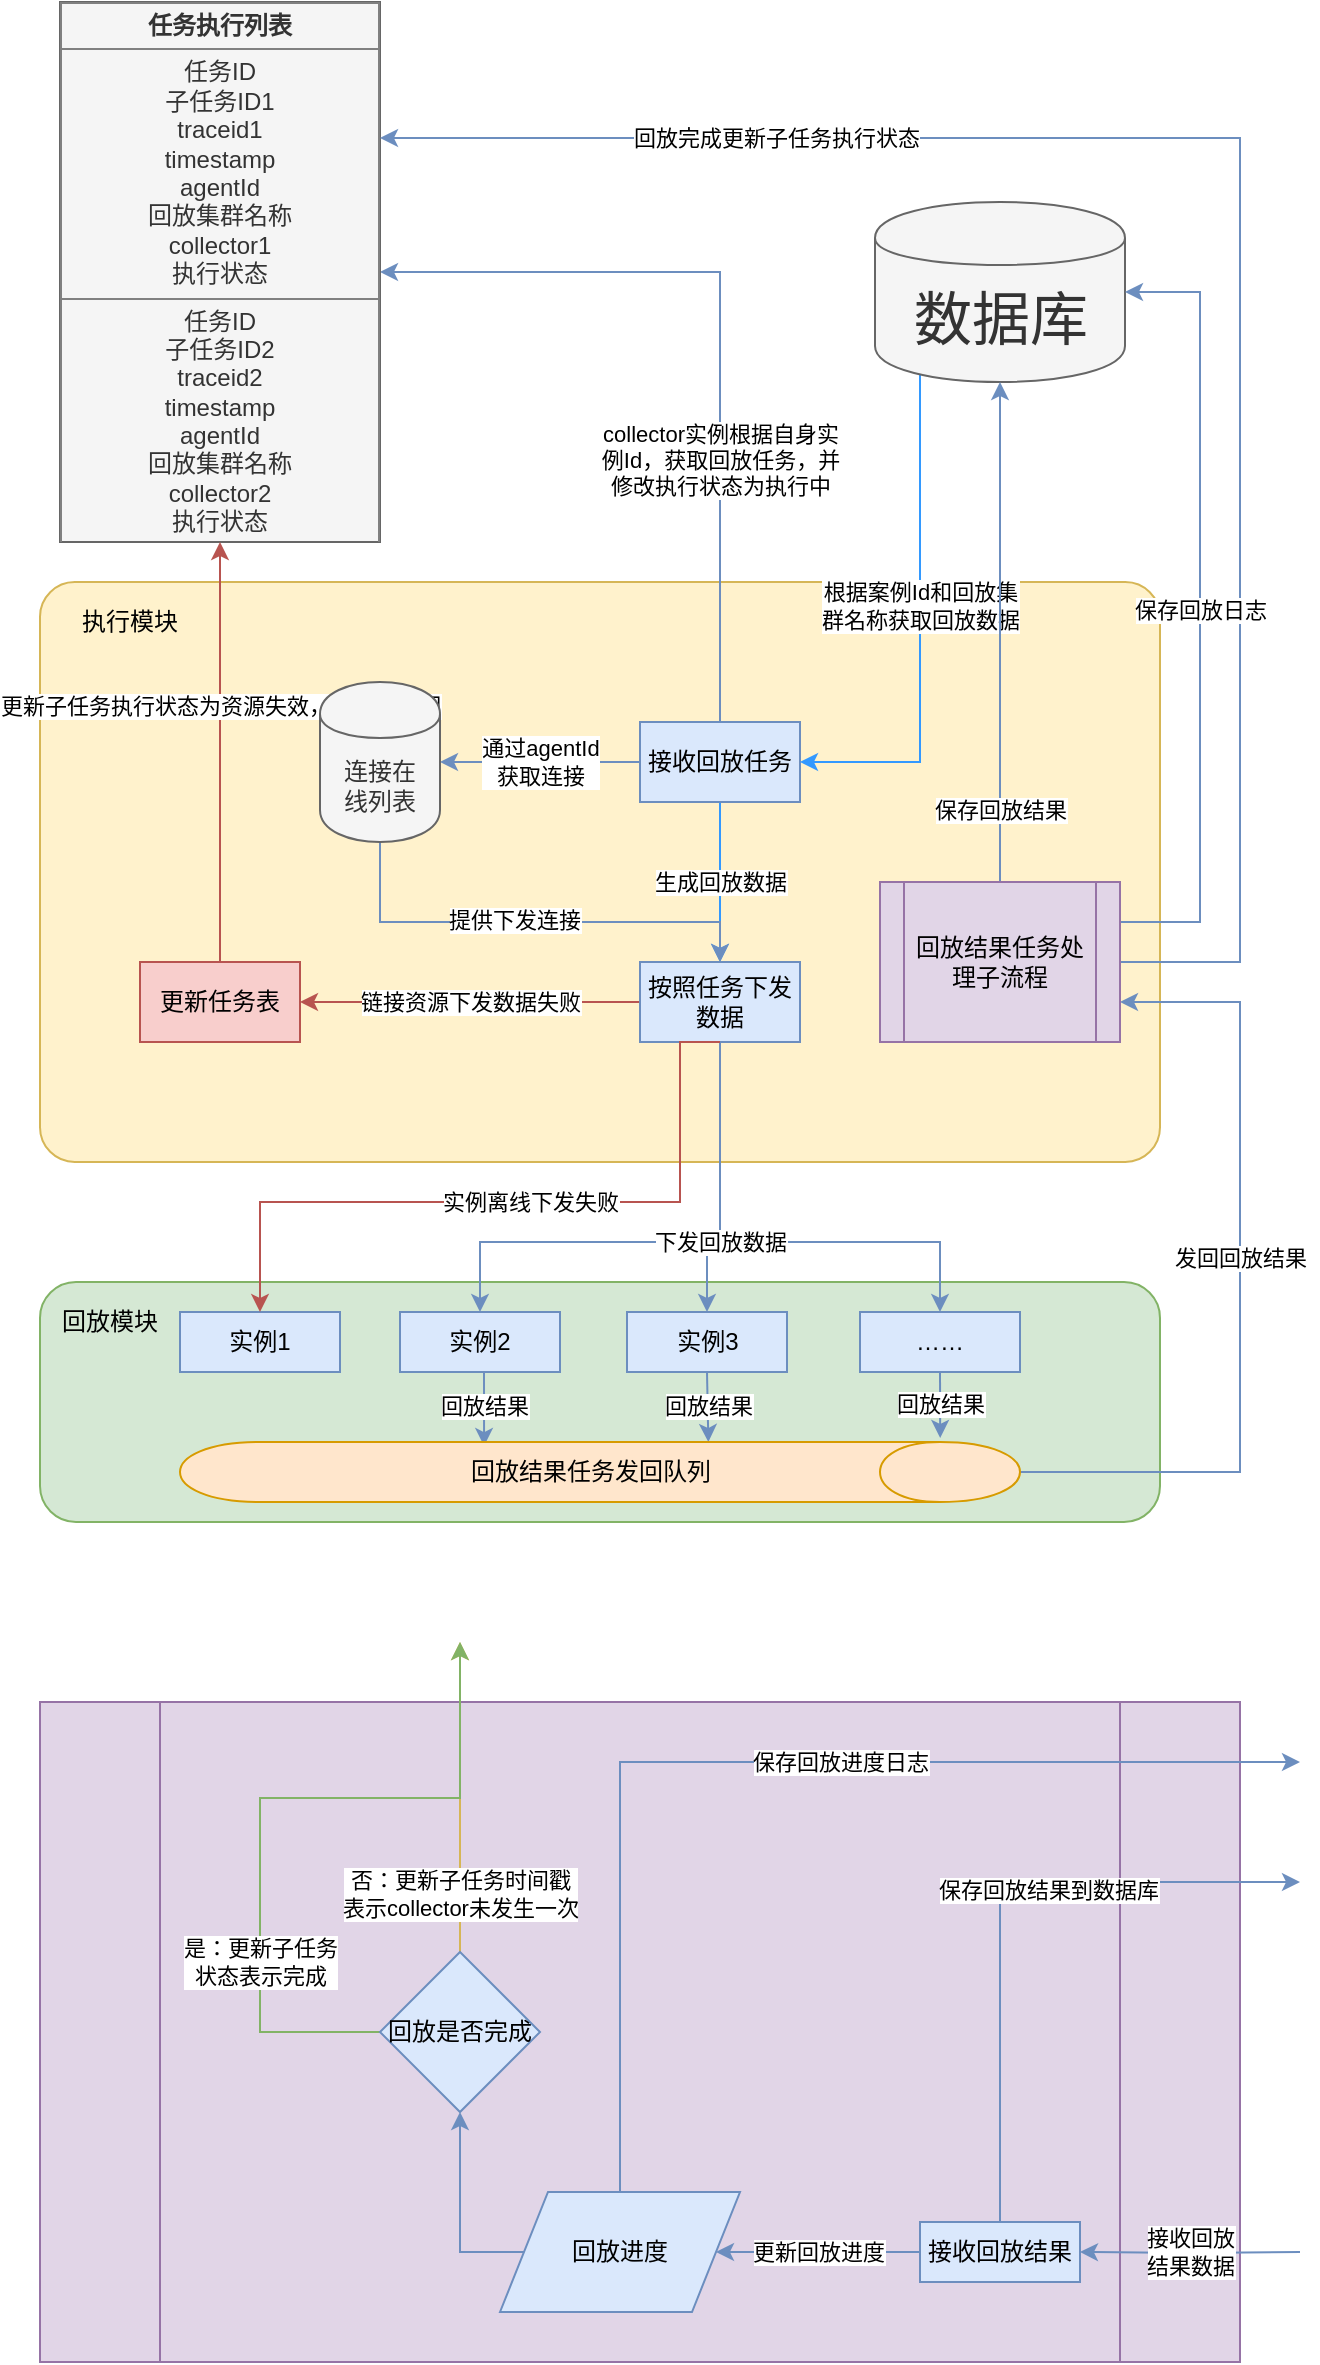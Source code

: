 <mxfile version="13.1.1" type="github">
  <diagram id="8C6d7smwfxW90fpyZ9yR" name="第 1 页">
    <mxGraphModel dx="1422" dy="848" grid="1" gridSize="10" guides="1" tooltips="1" connect="1" arrows="1" fold="1" page="1" pageScale="1" pageWidth="827" pageHeight="1169" math="0" shadow="0">
      <root>
        <mxCell id="0" />
        <mxCell id="1" parent="0" />
        <mxCell id="cC0HDWYqVScPVjVDO2Yd-53" value="" style="shape=process;whiteSpace=wrap;html=1;backgroundOutline=1;fillColor=#e1d5e7;strokeColor=#9673a6;" vertex="1" parent="1">
          <mxGeometry x="90" y="860" width="600" height="330" as="geometry" />
        </mxCell>
        <mxCell id="cC0HDWYqVScPVjVDO2Yd-54" value="接收回放&lt;br&gt;结果数据" style="edgeStyle=orthogonalEdgeStyle;rounded=0;orthogonalLoop=1;jettySize=auto;html=1;entryX=1;entryY=0.5;entryDx=0;entryDy=0;fillColor=#dae8fc;strokeColor=#6c8ebf;" edge="1" parent="1" target="cC0HDWYqVScPVjVDO2Yd-97">
          <mxGeometry relative="1" as="geometry">
            <mxPoint x="720" y="1135" as="sourcePoint" />
          </mxGeometry>
        </mxCell>
        <mxCell id="cC0HDWYqVScPVjVDO2Yd-55" value="" style="rounded=1;whiteSpace=wrap;html=1;fillColor=#fff2cc;strokeColor=#d6b656;arcSize=6;" vertex="1" parent="1">
          <mxGeometry x="90" y="300" width="560" height="290" as="geometry" />
        </mxCell>
        <mxCell id="cC0HDWYqVScPVjVDO2Yd-56" value="" style="rounded=1;whiteSpace=wrap;html=1;fillColor=#d5e8d4;strokeColor=#82b366;" vertex="1" parent="1">
          <mxGeometry x="90" y="650" width="560" height="120" as="geometry" />
        </mxCell>
        <mxCell id="cC0HDWYqVScPVjVDO2Yd-57" value="生成回放数据" style="edgeStyle=orthogonalEdgeStyle;rounded=0;orthogonalLoop=1;jettySize=auto;html=1;exitX=0.5;exitY=1;exitDx=0;exitDy=0;entryX=0.5;entryY=0;entryDx=0;entryDy=0;strokeColor=#3399FF;fontSize=11;fontColor=#000000;" edge="1" parent="1" source="cC0HDWYqVScPVjVDO2Yd-60" target="cC0HDWYqVScPVjVDO2Yd-62">
          <mxGeometry relative="1" as="geometry">
            <Array as="points">
              <mxPoint x="430" y="450" />
              <mxPoint x="430" y="450" />
            </Array>
          </mxGeometry>
        </mxCell>
        <mxCell id="cC0HDWYqVScPVjVDO2Yd-58" value="collector实例根据自身实&lt;br&gt;例Id，获取回放任务，并&lt;br&gt;修改执行状态为执行中" style="edgeStyle=orthogonalEdgeStyle;rounded=0;orthogonalLoop=1;jettySize=auto;html=1;exitX=0.5;exitY=0;exitDx=0;exitDy=0;entryX=1;entryY=0.5;entryDx=0;entryDy=0;fillColor=#dae8fc;strokeColor=#6c8ebf;" edge="1" parent="1" source="cC0HDWYqVScPVjVDO2Yd-60" target="cC0HDWYqVScPVjVDO2Yd-65">
          <mxGeometry x="-0.333" relative="1" as="geometry">
            <mxPoint as="offset" />
          </mxGeometry>
        </mxCell>
        <mxCell id="cC0HDWYqVScPVjVDO2Yd-59" value="通过agentId&lt;br&gt;获取连接" style="edgeStyle=orthogonalEdgeStyle;rounded=0;orthogonalLoop=1;jettySize=auto;html=1;exitX=0;exitY=0.5;exitDx=0;exitDy=0;entryX=1;entryY=0.5;entryDx=0;entryDy=0;fillColor=#dae8fc;strokeColor=#6c8ebf;" edge="1" parent="1" source="cC0HDWYqVScPVjVDO2Yd-60" target="cC0HDWYqVScPVjVDO2Yd-93">
          <mxGeometry relative="1" as="geometry" />
        </mxCell>
        <mxCell id="cC0HDWYqVScPVjVDO2Yd-60" value="接收回放任务" style="rounded=0;whiteSpace=wrap;html=1;fillColor=#dae8fc;strokeColor=#6c8ebf;" vertex="1" parent="1">
          <mxGeometry x="390" y="370" width="80" height="40" as="geometry" />
        </mxCell>
        <mxCell id="cC0HDWYqVScPVjVDO2Yd-61" value="链接资源下发数据失败" style="edgeStyle=orthogonalEdgeStyle;rounded=0;orthogonalLoop=1;jettySize=auto;html=1;exitX=0;exitY=0.5;exitDx=0;exitDy=0;entryX=1;entryY=0.5;entryDx=0;entryDy=0;fillColor=#f8cecc;strokeColor=#b85450;" edge="1" parent="1" source="cC0HDWYqVScPVjVDO2Yd-62" target="cC0HDWYqVScPVjVDO2Yd-90">
          <mxGeometry relative="1" as="geometry" />
        </mxCell>
        <mxCell id="cC0HDWYqVScPVjVDO2Yd-62" value="按照任务下发数据" style="rounded=0;whiteSpace=wrap;html=1;fillColor=#dae8fc;strokeColor=#6c8ebf;" vertex="1" parent="1">
          <mxGeometry x="390" y="490" width="80" height="40" as="geometry" />
        </mxCell>
        <mxCell id="cC0HDWYqVScPVjVDO2Yd-63" value="根据案例Id和回放集&lt;br&gt;群名称获取回放数据" style="edgeStyle=orthogonalEdgeStyle;rounded=0;orthogonalLoop=1;jettySize=auto;html=1;exitX=0;exitY=0.5;exitDx=0;exitDy=0;entryX=1;entryY=0.5;entryDx=0;entryDy=0;strokeColor=#3399FF;fontSize=11;fontColor=#000000;" edge="1" parent="1" source="cC0HDWYqVScPVjVDO2Yd-64" target="cC0HDWYqVScPVjVDO2Yd-60">
          <mxGeometry x="0.129" relative="1" as="geometry">
            <Array as="points">
              <mxPoint x="530" y="390" />
            </Array>
            <mxPoint as="offset" />
          </mxGeometry>
        </mxCell>
        <mxCell id="cC0HDWYqVScPVjVDO2Yd-64" value="数据库" style="shape=cylinder;whiteSpace=wrap;html=1;boundedLbl=1;backgroundOutline=1;fontSize=29;fontColor=#333333;fillColor=#f5f5f5;strokeColor=#666666;" vertex="1" parent="1">
          <mxGeometry x="507.5" y="110" width="125" height="90" as="geometry" />
        </mxCell>
        <mxCell id="cC0HDWYqVScPVjVDO2Yd-65" value="&lt;table border=&quot;1&quot; width=&quot;100%&quot; cellpadding=&quot;4&quot; style=&quot;width: 100% ; height: 100% ; border-collapse: collapse&quot;&gt;&lt;tbody&gt;&lt;tr&gt;&lt;th align=&quot;center&quot;&gt;任务执行列表&lt;/th&gt;&lt;/tr&gt;&lt;tr&gt;&lt;td align=&quot;center&quot;&gt;任务ID&lt;br&gt;子任务ID1&lt;br&gt;traceid1&lt;br&gt;timestamp&lt;br&gt;agentId&lt;br&gt;回放集群名称&lt;br&gt;collector1&lt;br&gt;执行状态&lt;/td&gt;&lt;/tr&gt;&lt;tr&gt;&lt;td align=&quot;center&quot;&gt;任务ID&lt;br&gt;子任务ID2&lt;br&gt;traceid2&lt;br&gt;timestamp&lt;br&gt;agentId&lt;br&gt;回放集群名称&lt;br&gt;collector2&lt;br&gt;执行状态&lt;br&gt;&lt;/td&gt;&lt;/tr&gt;&lt;/tbody&gt;&lt;/table&gt;" style="text;html=1;strokeColor=#666666;fillColor=#f5f5f5;overflow=fill;fontColor=#333333;" vertex="1" parent="1">
          <mxGeometry x="100" y="10" width="160" height="270" as="geometry" />
        </mxCell>
        <mxCell id="cC0HDWYqVScPVjVDO2Yd-66" value="执行模块" style="text;html=1;strokeColor=none;fillColor=none;align=center;verticalAlign=middle;whiteSpace=wrap;rounded=0;" vertex="1" parent="1">
          <mxGeometry x="100" y="310" width="70" height="20" as="geometry" />
        </mxCell>
        <mxCell id="cC0HDWYqVScPVjVDO2Yd-67" value="回放模块" style="text;html=1;strokeColor=none;fillColor=none;align=center;verticalAlign=middle;whiteSpace=wrap;rounded=0;" vertex="1" parent="1">
          <mxGeometry x="100" y="660" width="50" height="20" as="geometry" />
        </mxCell>
        <mxCell id="cC0HDWYqVScPVjVDO2Yd-68" value="实例1" style="rounded=0;whiteSpace=wrap;html=1;fillColor=#dae8fc;strokeColor=#6c8ebf;" vertex="1" parent="1">
          <mxGeometry x="160" y="665" width="80" height="30" as="geometry" />
        </mxCell>
        <mxCell id="cC0HDWYqVScPVjVDO2Yd-69" value="回放结果" style="edgeStyle=orthogonalEdgeStyle;rounded=0;orthogonalLoop=1;jettySize=auto;html=1;exitX=0.5;exitY=1;exitDx=0;exitDy=0;entryX=0.067;entryY=0.638;entryDx=0;entryDy=0;entryPerimeter=0;fillColor=#dae8fc;strokeColor=#6c8ebf;" edge="1" parent="1" source="cC0HDWYqVScPVjVDO2Yd-70" target="cC0HDWYqVScPVjVDO2Yd-83">
          <mxGeometry relative="1" as="geometry" />
        </mxCell>
        <mxCell id="cC0HDWYqVScPVjVDO2Yd-70" value="实例2" style="rounded=0;whiteSpace=wrap;html=1;fillColor=#dae8fc;strokeColor=#6c8ebf;" vertex="1" parent="1">
          <mxGeometry x="270" y="665" width="80" height="30" as="geometry" />
        </mxCell>
        <mxCell id="cC0HDWYqVScPVjVDO2Yd-71" value="回放结果" style="edgeStyle=orthogonalEdgeStyle;rounded=0;orthogonalLoop=1;jettySize=auto;html=1;exitX=0.5;exitY=1;exitDx=0;exitDy=0;entryX=0;entryY=0.371;entryDx=0;entryDy=0;entryPerimeter=0;fillColor=#dae8fc;strokeColor=#6c8ebf;" edge="1" parent="1" source="cC0HDWYqVScPVjVDO2Yd-72" target="cC0HDWYqVScPVjVDO2Yd-83">
          <mxGeometry relative="1" as="geometry" />
        </mxCell>
        <mxCell id="cC0HDWYqVScPVjVDO2Yd-72" value="实例3" style="rounded=0;whiteSpace=wrap;html=1;fillColor=#dae8fc;strokeColor=#6c8ebf;" vertex="1" parent="1">
          <mxGeometry x="383.5" y="665" width="80" height="30" as="geometry" />
        </mxCell>
        <mxCell id="cC0HDWYqVScPVjVDO2Yd-73" value="回放结果" style="edgeStyle=orthogonalEdgeStyle;rounded=0;orthogonalLoop=1;jettySize=auto;html=1;exitX=0.5;exitY=1;exitDx=0;exitDy=0;entryX=-0.067;entryY=0.095;entryDx=0;entryDy=0;entryPerimeter=0;fillColor=#dae8fc;strokeColor=#6c8ebf;" edge="1" parent="1" source="cC0HDWYqVScPVjVDO2Yd-74" target="cC0HDWYqVScPVjVDO2Yd-83">
          <mxGeometry relative="1" as="geometry" />
        </mxCell>
        <mxCell id="cC0HDWYqVScPVjVDO2Yd-74" value="……" style="rounded=0;whiteSpace=wrap;html=1;fillColor=#dae8fc;strokeColor=#6c8ebf;" vertex="1" parent="1">
          <mxGeometry x="500" y="665" width="80" height="30" as="geometry" />
        </mxCell>
        <mxCell id="cC0HDWYqVScPVjVDO2Yd-75" style="edgeStyle=orthogonalEdgeStyle;rounded=0;orthogonalLoop=1;jettySize=auto;html=1;exitX=0.5;exitY=1;exitDx=0;exitDy=0;entryX=0.5;entryY=0;entryDx=0;entryDy=0;fillColor=#dae8fc;strokeColor=#6c8ebf;" edge="1" parent="1" source="cC0HDWYqVScPVjVDO2Yd-62" target="cC0HDWYqVScPVjVDO2Yd-72">
          <mxGeometry relative="1" as="geometry">
            <Array as="points">
              <mxPoint x="430" y="630" />
              <mxPoint x="424" y="630" />
            </Array>
          </mxGeometry>
        </mxCell>
        <mxCell id="cC0HDWYqVScPVjVDO2Yd-76" style="edgeStyle=orthogonalEdgeStyle;rounded=0;orthogonalLoop=1;jettySize=auto;html=1;exitX=0.5;exitY=1;exitDx=0;exitDy=0;entryX=0.5;entryY=0;entryDx=0;entryDy=0;fillColor=#dae8fc;strokeColor=#6c8ebf;" edge="1" parent="1" source="cC0HDWYqVScPVjVDO2Yd-62" target="cC0HDWYqVScPVjVDO2Yd-74">
          <mxGeometry relative="1" as="geometry">
            <Array as="points">
              <mxPoint x="430" y="630" />
              <mxPoint x="540" y="630" />
            </Array>
          </mxGeometry>
        </mxCell>
        <mxCell id="cC0HDWYqVScPVjVDO2Yd-77" style="edgeStyle=orthogonalEdgeStyle;rounded=0;orthogonalLoop=1;jettySize=auto;html=1;exitX=0.5;exitY=1;exitDx=0;exitDy=0;entryX=0.5;entryY=0;entryDx=0;entryDy=0;fillColor=#dae8fc;strokeColor=#6c8ebf;" edge="1" parent="1" source="cC0HDWYqVScPVjVDO2Yd-62" target="cC0HDWYqVScPVjVDO2Yd-70">
          <mxGeometry relative="1" as="geometry">
            <Array as="points">
              <mxPoint x="430" y="630" />
              <mxPoint x="310" y="630" />
            </Array>
          </mxGeometry>
        </mxCell>
        <mxCell id="cC0HDWYqVScPVjVDO2Yd-78" value="下发回放数据" style="edgeLabel;html=1;align=center;verticalAlign=middle;resizable=0;points=[];" vertex="1" connectable="0" parent="cC0HDWYqVScPVjVDO2Yd-77">
          <mxGeometry x="-0.467" y="-1" relative="1" as="geometry">
            <mxPoint x="1" y="32" as="offset" />
          </mxGeometry>
        </mxCell>
        <mxCell id="cC0HDWYqVScPVjVDO2Yd-79" style="edgeStyle=orthogonalEdgeStyle;rounded=0;orthogonalLoop=1;jettySize=auto;html=1;exitX=0.5;exitY=1;exitDx=0;exitDy=0;entryX=0.5;entryY=0;entryDx=0;entryDy=0;fillColor=#f8cecc;strokeColor=#b85450;" edge="1" parent="1" source="cC0HDWYqVScPVjVDO2Yd-62" target="cC0HDWYqVScPVjVDO2Yd-68">
          <mxGeometry relative="1" as="geometry">
            <Array as="points">
              <mxPoint x="410" y="530" />
              <mxPoint x="410" y="610" />
              <mxPoint x="200" y="610" />
            </Array>
          </mxGeometry>
        </mxCell>
        <mxCell id="cC0HDWYqVScPVjVDO2Yd-80" value="实例离线下发失败" style="edgeLabel;html=1;align=center;verticalAlign=middle;resizable=0;points=[];" vertex="1" connectable="0" parent="cC0HDWYqVScPVjVDO2Yd-79">
          <mxGeometry x="-0.041" relative="1" as="geometry">
            <mxPoint as="offset" />
          </mxGeometry>
        </mxCell>
        <mxCell id="cC0HDWYqVScPVjVDO2Yd-81" style="edgeStyle=orthogonalEdgeStyle;rounded=0;orthogonalLoop=1;jettySize=auto;html=1;exitX=0.5;exitY=0;exitDx=0;exitDy=0;entryX=1;entryY=0.75;entryDx=0;entryDy=0;fillColor=#dae8fc;strokeColor=#6c8ebf;" edge="1" parent="1" source="cC0HDWYqVScPVjVDO2Yd-83" target="cC0HDWYqVScPVjVDO2Yd-87">
          <mxGeometry relative="1" as="geometry">
            <Array as="points">
              <mxPoint x="690" y="745" />
              <mxPoint x="690" y="510" />
            </Array>
          </mxGeometry>
        </mxCell>
        <mxCell id="cC0HDWYqVScPVjVDO2Yd-82" value="发回回放结果" style="edgeLabel;html=1;align=center;verticalAlign=middle;resizable=0;points=[];" vertex="1" connectable="0" parent="cC0HDWYqVScPVjVDO2Yd-81">
          <mxGeometry x="0.073" relative="1" as="geometry">
            <mxPoint as="offset" />
          </mxGeometry>
        </mxCell>
        <mxCell id="cC0HDWYqVScPVjVDO2Yd-83" value="回放结果任务发回队列" style="shape=cylinder;whiteSpace=wrap;html=1;boundedLbl=1;backgroundOutline=1;direction=south;fillColor=#ffe6cc;strokeColor=#d79b00;" vertex="1" parent="1">
          <mxGeometry x="160" y="730" width="420" height="30" as="geometry" />
        </mxCell>
        <mxCell id="cC0HDWYqVScPVjVDO2Yd-84" value="保存回放结果" style="edgeStyle=orthogonalEdgeStyle;rounded=0;orthogonalLoop=1;jettySize=auto;html=1;exitX=0.5;exitY=0;exitDx=0;exitDy=0;entryX=0.5;entryY=1;entryDx=0;entryDy=0;fillColor=#dae8fc;strokeColor=#6c8ebf;" edge="1" parent="1" source="cC0HDWYqVScPVjVDO2Yd-87" target="cC0HDWYqVScPVjVDO2Yd-64">
          <mxGeometry x="-0.707" relative="1" as="geometry">
            <mxPoint as="offset" />
          </mxGeometry>
        </mxCell>
        <mxCell id="cC0HDWYqVScPVjVDO2Yd-85" value="回放完成更新子任务执行状态" style="edgeStyle=orthogonalEdgeStyle;rounded=0;orthogonalLoop=1;jettySize=auto;html=1;exitX=1;exitY=0.5;exitDx=0;exitDy=0;fillColor=#dae8fc;strokeColor=#6c8ebf;entryX=1;entryY=0.25;entryDx=0;entryDy=0;" edge="1" parent="1" source="cC0HDWYqVScPVjVDO2Yd-87" target="cC0HDWYqVScPVjVDO2Yd-65">
          <mxGeometry x="0.56" relative="1" as="geometry">
            <Array as="points">
              <mxPoint x="690" y="490" />
              <mxPoint x="690" y="78" />
              <mxPoint x="260" y="78" />
            </Array>
            <mxPoint as="offset" />
            <mxPoint x="510" y="90" as="targetPoint" />
          </mxGeometry>
        </mxCell>
        <mxCell id="cC0HDWYqVScPVjVDO2Yd-86" value="保存回放日志" style="edgeStyle=orthogonalEdgeStyle;rounded=0;orthogonalLoop=1;jettySize=auto;html=1;exitX=1;exitY=0.25;exitDx=0;exitDy=0;fillColor=#dae8fc;strokeColor=#6c8ebf;entryX=1;entryY=0.5;entryDx=0;entryDy=0;" edge="1" parent="1" source="cC0HDWYqVScPVjVDO2Yd-87" target="cC0HDWYqVScPVjVDO2Yd-64">
          <mxGeometry relative="1" as="geometry">
            <mxPoint x="670" y="280" as="targetPoint" />
            <Array as="points">
              <mxPoint x="670" y="470" />
              <mxPoint x="670" y="155" />
            </Array>
          </mxGeometry>
        </mxCell>
        <mxCell id="cC0HDWYqVScPVjVDO2Yd-87" value="回放结果任务处理子流程" style="shape=process;whiteSpace=wrap;html=1;backgroundOutline=1;fillColor=#e1d5e7;strokeColor=#9673a6;" vertex="1" parent="1">
          <mxGeometry x="510" y="450" width="120" height="80" as="geometry" />
        </mxCell>
        <mxCell id="cC0HDWYqVScPVjVDO2Yd-88" style="edgeStyle=orthogonalEdgeStyle;rounded=0;orthogonalLoop=1;jettySize=auto;html=1;exitX=0.5;exitY=0;exitDx=0;exitDy=0;entryX=0.5;entryY=1;entryDx=0;entryDy=0;fillColor=#f8cecc;strokeColor=#b85450;" edge="1" parent="1" source="cC0HDWYqVScPVjVDO2Yd-90" target="cC0HDWYqVScPVjVDO2Yd-65">
          <mxGeometry relative="1" as="geometry" />
        </mxCell>
        <mxCell id="cC0HDWYqVScPVjVDO2Yd-89" value="更新子任务执行状态为资源失效，待重新分配" style="edgeLabel;html=1;align=center;verticalAlign=middle;resizable=0;points=[];" vertex="1" connectable="0" parent="cC0HDWYqVScPVjVDO2Yd-88">
          <mxGeometry x="0.014" y="1" relative="1" as="geometry">
            <mxPoint x="1" y="-22" as="offset" />
          </mxGeometry>
        </mxCell>
        <mxCell id="cC0HDWYqVScPVjVDO2Yd-90" value="更新任务表" style="rounded=0;whiteSpace=wrap;html=1;fillColor=#f8cecc;strokeColor=#b85450;" vertex="1" parent="1">
          <mxGeometry x="140" y="490" width="80" height="40" as="geometry" />
        </mxCell>
        <mxCell id="cC0HDWYqVScPVjVDO2Yd-91" style="edgeStyle=orthogonalEdgeStyle;rounded=0;orthogonalLoop=1;jettySize=auto;html=1;exitX=0.5;exitY=1;exitDx=0;exitDy=0;entryX=0.5;entryY=0;entryDx=0;entryDy=0;fillColor=#dae8fc;strokeColor=#6c8ebf;" edge="1" parent="1" source="cC0HDWYqVScPVjVDO2Yd-93" target="cC0HDWYqVScPVjVDO2Yd-62">
          <mxGeometry relative="1" as="geometry">
            <Array as="points">
              <mxPoint x="260" y="470" />
              <mxPoint x="430" y="470" />
            </Array>
          </mxGeometry>
        </mxCell>
        <mxCell id="cC0HDWYqVScPVjVDO2Yd-92" value="提供下发连接" style="edgeLabel;html=1;align=center;verticalAlign=middle;resizable=0;points=[];" vertex="1" connectable="0" parent="cC0HDWYqVScPVjVDO2Yd-91">
          <mxGeometry x="-0.07" y="1" relative="1" as="geometry">
            <mxPoint as="offset" />
          </mxGeometry>
        </mxCell>
        <mxCell id="cC0HDWYqVScPVjVDO2Yd-93" value="连接在&lt;br&gt;线列表" style="shape=cylinder;whiteSpace=wrap;html=1;boundedLbl=1;backgroundOutline=1;fillColor=#f5f5f5;strokeColor=#666666;fontColor=#333333;" vertex="1" parent="1">
          <mxGeometry x="230" y="350" width="60" height="80" as="geometry" />
        </mxCell>
        <mxCell id="cC0HDWYqVScPVjVDO2Yd-94" style="edgeStyle=orthogonalEdgeStyle;rounded=0;orthogonalLoop=1;jettySize=auto;html=1;exitX=0.5;exitY=0;exitDx=0;exitDy=0;fillColor=#dae8fc;strokeColor=#6c8ebf;" edge="1" parent="1" source="cC0HDWYqVScPVjVDO2Yd-97">
          <mxGeometry relative="1" as="geometry">
            <mxPoint x="720" y="950" as="targetPoint" />
            <Array as="points">
              <mxPoint x="570" y="950" />
            </Array>
          </mxGeometry>
        </mxCell>
        <mxCell id="cC0HDWYqVScPVjVDO2Yd-95" value="保存回放结果到数据库" style="edgeLabel;html=1;align=center;verticalAlign=middle;resizable=0;points=[];" vertex="1" connectable="0" parent="cC0HDWYqVScPVjVDO2Yd-94">
          <mxGeometry x="0.037" y="-24" relative="1" as="geometry">
            <mxPoint as="offset" />
          </mxGeometry>
        </mxCell>
        <mxCell id="cC0HDWYqVScPVjVDO2Yd-96" value="更新回放进度" style="edgeStyle=orthogonalEdgeStyle;rounded=0;orthogonalLoop=1;jettySize=auto;html=1;exitX=0;exitY=0.5;exitDx=0;exitDy=0;fillColor=#dae8fc;strokeColor=#6c8ebf;" edge="1" parent="1" source="cC0HDWYqVScPVjVDO2Yd-97" target="cC0HDWYqVScPVjVDO2Yd-101">
          <mxGeometry relative="1" as="geometry" />
        </mxCell>
        <mxCell id="cC0HDWYqVScPVjVDO2Yd-97" value="接收回放结果" style="rounded=0;whiteSpace=wrap;html=1;fillColor=#dae8fc;strokeColor=#6c8ebf;" vertex="1" parent="1">
          <mxGeometry x="530" y="1120" width="80" height="30" as="geometry" />
        </mxCell>
        <mxCell id="cC0HDWYqVScPVjVDO2Yd-98" style="edgeStyle=orthogonalEdgeStyle;rounded=0;orthogonalLoop=1;jettySize=auto;html=1;exitX=0.5;exitY=0;exitDx=0;exitDy=0;fillColor=#dae8fc;strokeColor=#6c8ebf;" edge="1" parent="1" source="cC0HDWYqVScPVjVDO2Yd-101">
          <mxGeometry relative="1" as="geometry">
            <mxPoint x="720" y="890" as="targetPoint" />
            <Array as="points">
              <mxPoint x="380" y="890" />
            </Array>
          </mxGeometry>
        </mxCell>
        <mxCell id="cC0HDWYqVScPVjVDO2Yd-99" value="保存回放进度日志" style="edgeLabel;html=1;align=center;verticalAlign=middle;resizable=0;points=[];" vertex="1" connectable="0" parent="cC0HDWYqVScPVjVDO2Yd-98">
          <mxGeometry x="-0.142" y="-2" relative="1" as="geometry">
            <mxPoint x="87" y="-2" as="offset" />
          </mxGeometry>
        </mxCell>
        <mxCell id="cC0HDWYqVScPVjVDO2Yd-100" style="edgeStyle=orthogonalEdgeStyle;rounded=0;orthogonalLoop=1;jettySize=auto;html=1;exitX=0;exitY=0.5;exitDx=0;exitDy=0;entryX=0.5;entryY=1;entryDx=0;entryDy=0;fillColor=#dae8fc;strokeColor=#6c8ebf;" edge="1" parent="1" source="cC0HDWYqVScPVjVDO2Yd-101" target="cC0HDWYqVScPVjVDO2Yd-104">
          <mxGeometry relative="1" as="geometry">
            <Array as="points">
              <mxPoint x="300" y="1135" />
            </Array>
          </mxGeometry>
        </mxCell>
        <mxCell id="cC0HDWYqVScPVjVDO2Yd-101" value="回放进度" style="shape=parallelogram;perimeter=parallelogramPerimeter;whiteSpace=wrap;html=1;fillColor=#dae8fc;strokeColor=#6c8ebf;" vertex="1" parent="1">
          <mxGeometry x="320" y="1105" width="120" height="60" as="geometry" />
        </mxCell>
        <mxCell id="cC0HDWYqVScPVjVDO2Yd-102" value="否：更新子任务时间戳&lt;br&gt;表示collector未发生一次" style="edgeStyle=orthogonalEdgeStyle;rounded=0;orthogonalLoop=1;jettySize=auto;html=1;exitX=0.5;exitY=0;exitDx=0;exitDy=0;fillColor=#fff2cc;strokeColor=#d6b656;" edge="1" parent="1" source="cC0HDWYqVScPVjVDO2Yd-104">
          <mxGeometry x="-0.617" relative="1" as="geometry">
            <mxPoint x="300" y="830" as="targetPoint" />
            <Array as="points">
              <mxPoint x="300" y="910" />
              <mxPoint x="300" y="910" />
            </Array>
            <mxPoint as="offset" />
          </mxGeometry>
        </mxCell>
        <mxCell id="cC0HDWYqVScPVjVDO2Yd-103" value="是：更新子任务&lt;br&gt;状态表示完成" style="edgeStyle=orthogonalEdgeStyle;rounded=0;orthogonalLoop=1;jettySize=auto;html=1;exitX=0;exitY=0.5;exitDx=0;exitDy=0;fillColor=#d5e8d4;strokeColor=#82b366;" edge="1" parent="1" source="cC0HDWYqVScPVjVDO2Yd-104">
          <mxGeometry x="-0.662" y="-35" relative="1" as="geometry">
            <mxPoint x="300" y="830" as="targetPoint" />
            <Array as="points">
              <mxPoint x="200" y="1025" />
              <mxPoint x="200" y="908" />
              <mxPoint x="300" y="908" />
            </Array>
            <mxPoint x="-35" y="-35" as="offset" />
          </mxGeometry>
        </mxCell>
        <mxCell id="cC0HDWYqVScPVjVDO2Yd-104" value="回放是否完成" style="rhombus;whiteSpace=wrap;html=1;fillColor=#dae8fc;strokeColor=#6c8ebf;" vertex="1" parent="1">
          <mxGeometry x="260" y="985" width="80" height="80" as="geometry" />
        </mxCell>
      </root>
    </mxGraphModel>
  </diagram>
</mxfile>
